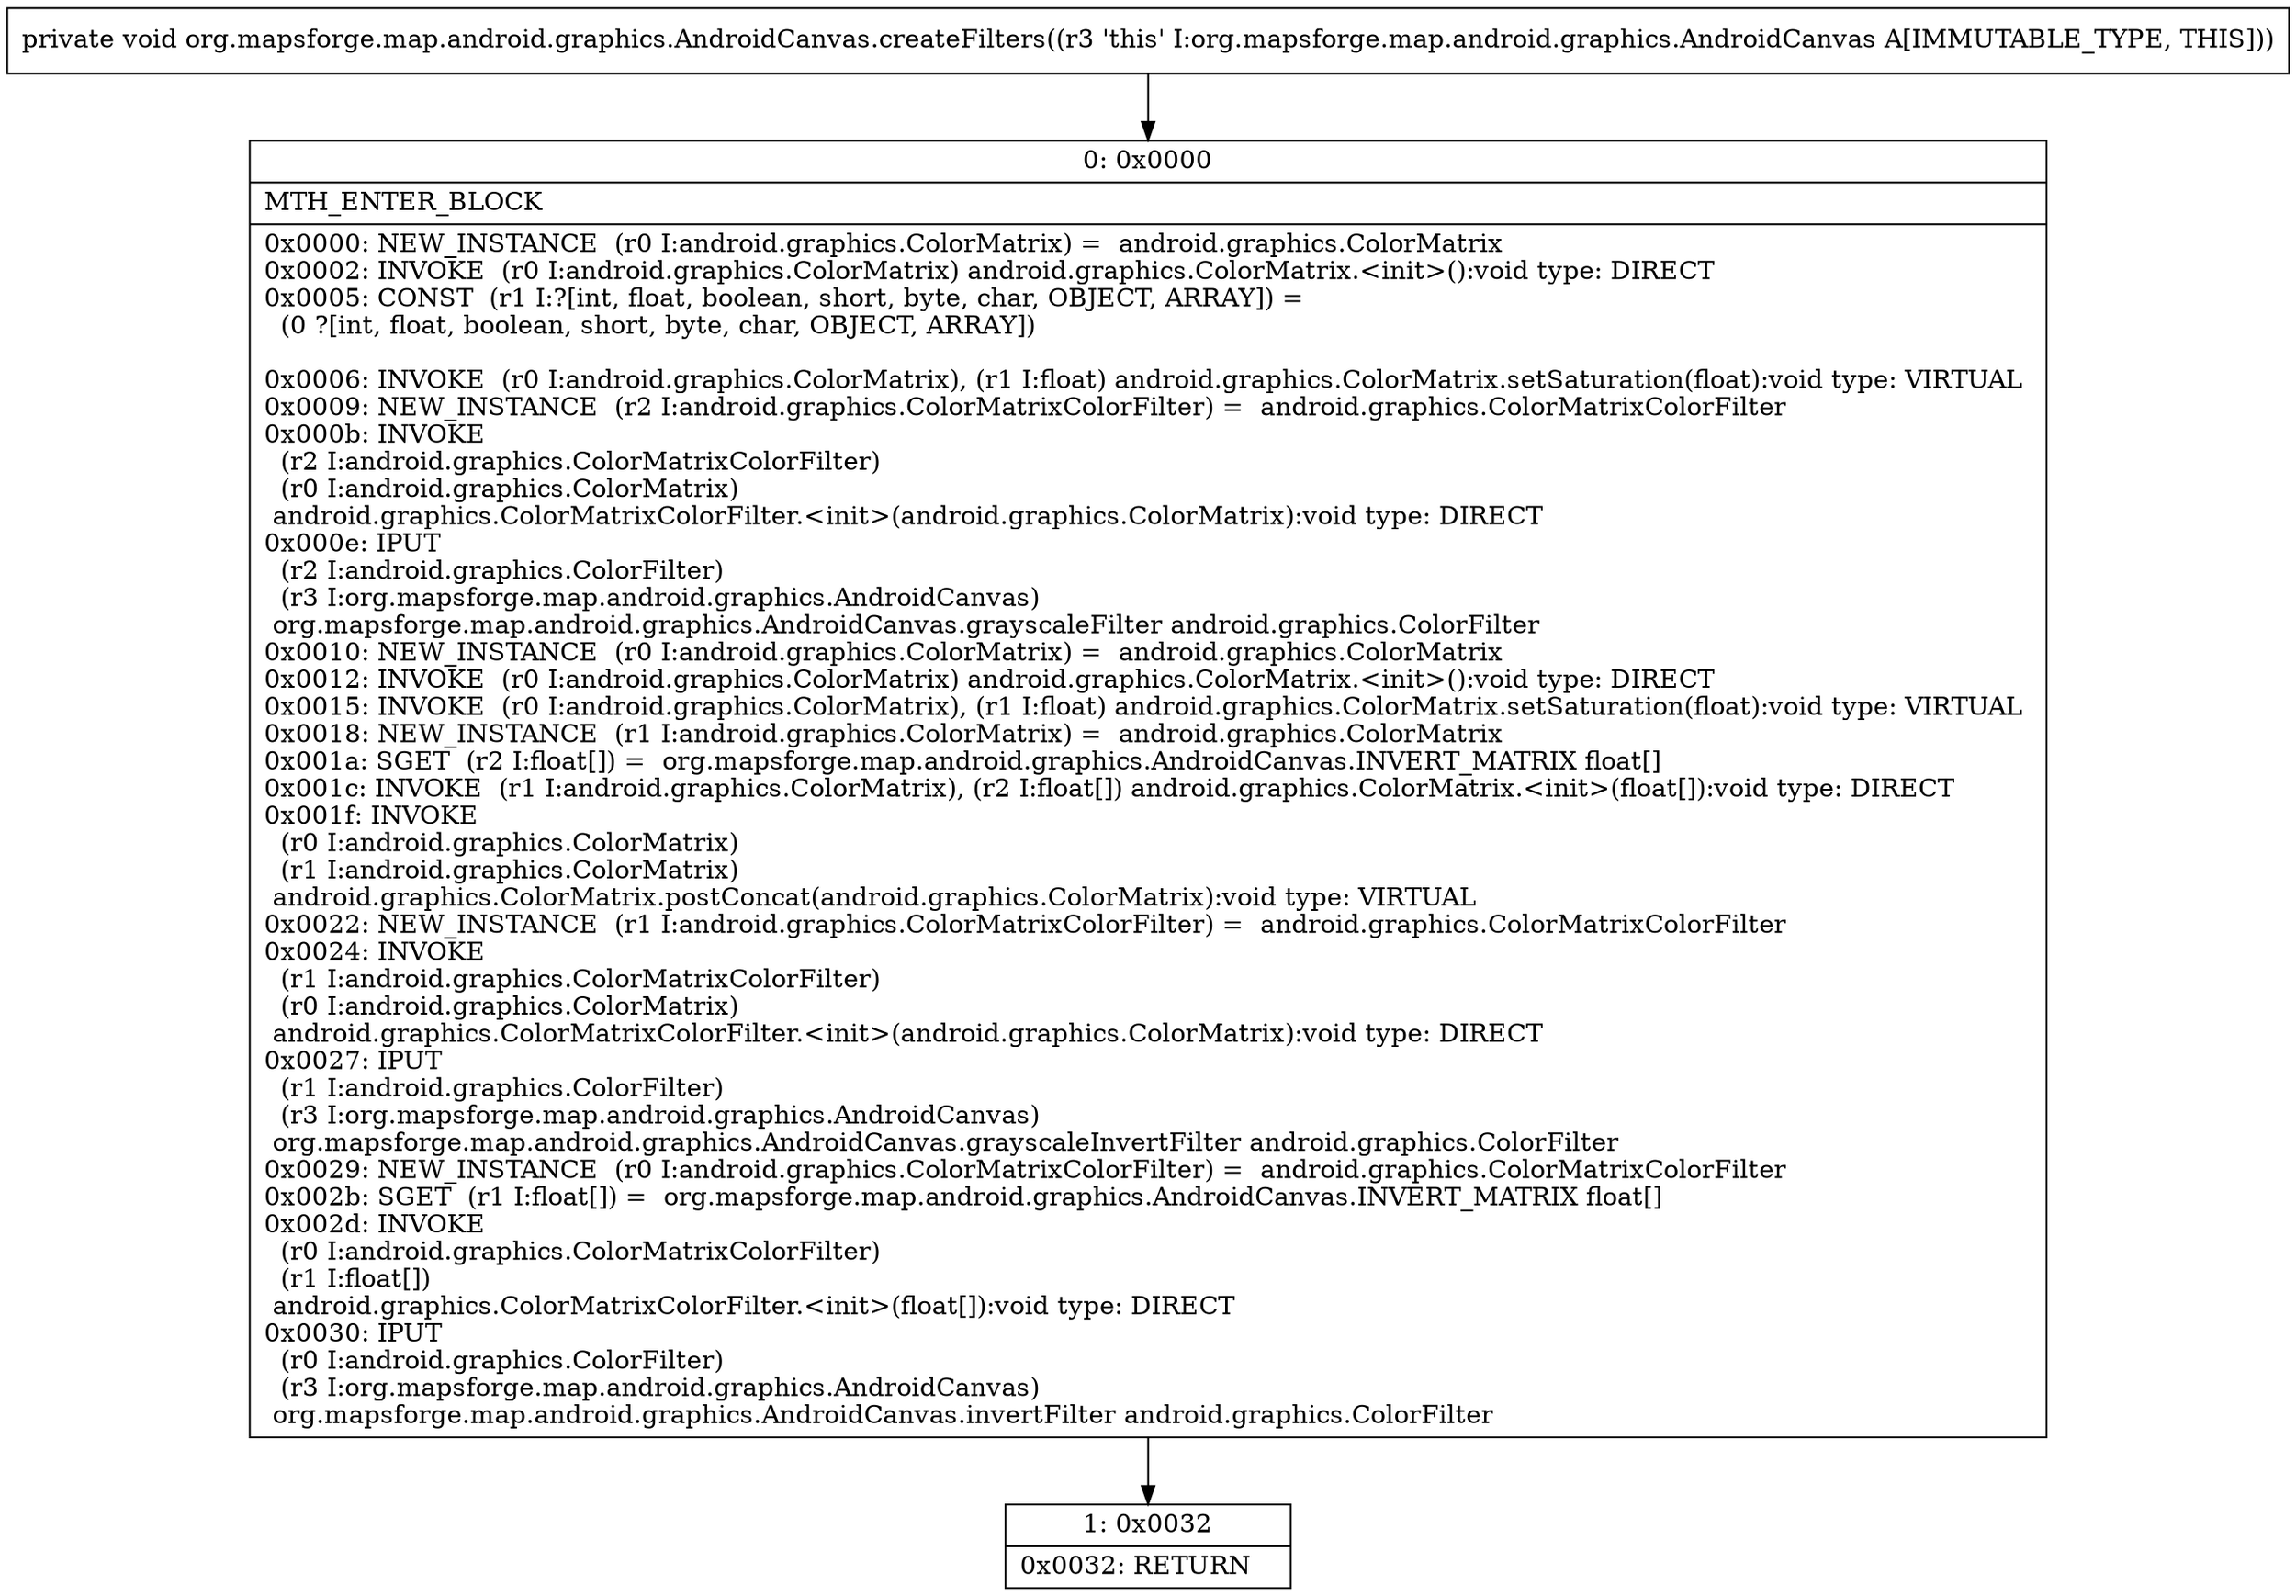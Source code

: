 digraph "CFG fororg.mapsforge.map.android.graphics.AndroidCanvas.createFilters()V" {
Node_0 [shape=record,label="{0\:\ 0x0000|MTH_ENTER_BLOCK\l|0x0000: NEW_INSTANCE  (r0 I:android.graphics.ColorMatrix) =  android.graphics.ColorMatrix \l0x0002: INVOKE  (r0 I:android.graphics.ColorMatrix) android.graphics.ColorMatrix.\<init\>():void type: DIRECT \l0x0005: CONST  (r1 I:?[int, float, boolean, short, byte, char, OBJECT, ARRAY]) = \l  (0 ?[int, float, boolean, short, byte, char, OBJECT, ARRAY])\l \l0x0006: INVOKE  (r0 I:android.graphics.ColorMatrix), (r1 I:float) android.graphics.ColorMatrix.setSaturation(float):void type: VIRTUAL \l0x0009: NEW_INSTANCE  (r2 I:android.graphics.ColorMatrixColorFilter) =  android.graphics.ColorMatrixColorFilter \l0x000b: INVOKE  \l  (r2 I:android.graphics.ColorMatrixColorFilter)\l  (r0 I:android.graphics.ColorMatrix)\l android.graphics.ColorMatrixColorFilter.\<init\>(android.graphics.ColorMatrix):void type: DIRECT \l0x000e: IPUT  \l  (r2 I:android.graphics.ColorFilter)\l  (r3 I:org.mapsforge.map.android.graphics.AndroidCanvas)\l org.mapsforge.map.android.graphics.AndroidCanvas.grayscaleFilter android.graphics.ColorFilter \l0x0010: NEW_INSTANCE  (r0 I:android.graphics.ColorMatrix) =  android.graphics.ColorMatrix \l0x0012: INVOKE  (r0 I:android.graphics.ColorMatrix) android.graphics.ColorMatrix.\<init\>():void type: DIRECT \l0x0015: INVOKE  (r0 I:android.graphics.ColorMatrix), (r1 I:float) android.graphics.ColorMatrix.setSaturation(float):void type: VIRTUAL \l0x0018: NEW_INSTANCE  (r1 I:android.graphics.ColorMatrix) =  android.graphics.ColorMatrix \l0x001a: SGET  (r2 I:float[]) =  org.mapsforge.map.android.graphics.AndroidCanvas.INVERT_MATRIX float[] \l0x001c: INVOKE  (r1 I:android.graphics.ColorMatrix), (r2 I:float[]) android.graphics.ColorMatrix.\<init\>(float[]):void type: DIRECT \l0x001f: INVOKE  \l  (r0 I:android.graphics.ColorMatrix)\l  (r1 I:android.graphics.ColorMatrix)\l android.graphics.ColorMatrix.postConcat(android.graphics.ColorMatrix):void type: VIRTUAL \l0x0022: NEW_INSTANCE  (r1 I:android.graphics.ColorMatrixColorFilter) =  android.graphics.ColorMatrixColorFilter \l0x0024: INVOKE  \l  (r1 I:android.graphics.ColorMatrixColorFilter)\l  (r0 I:android.graphics.ColorMatrix)\l android.graphics.ColorMatrixColorFilter.\<init\>(android.graphics.ColorMatrix):void type: DIRECT \l0x0027: IPUT  \l  (r1 I:android.graphics.ColorFilter)\l  (r3 I:org.mapsforge.map.android.graphics.AndroidCanvas)\l org.mapsforge.map.android.graphics.AndroidCanvas.grayscaleInvertFilter android.graphics.ColorFilter \l0x0029: NEW_INSTANCE  (r0 I:android.graphics.ColorMatrixColorFilter) =  android.graphics.ColorMatrixColorFilter \l0x002b: SGET  (r1 I:float[]) =  org.mapsforge.map.android.graphics.AndroidCanvas.INVERT_MATRIX float[] \l0x002d: INVOKE  \l  (r0 I:android.graphics.ColorMatrixColorFilter)\l  (r1 I:float[])\l android.graphics.ColorMatrixColorFilter.\<init\>(float[]):void type: DIRECT \l0x0030: IPUT  \l  (r0 I:android.graphics.ColorFilter)\l  (r3 I:org.mapsforge.map.android.graphics.AndroidCanvas)\l org.mapsforge.map.android.graphics.AndroidCanvas.invertFilter android.graphics.ColorFilter \l}"];
Node_1 [shape=record,label="{1\:\ 0x0032|0x0032: RETURN   \l}"];
MethodNode[shape=record,label="{private void org.mapsforge.map.android.graphics.AndroidCanvas.createFilters((r3 'this' I:org.mapsforge.map.android.graphics.AndroidCanvas A[IMMUTABLE_TYPE, THIS])) }"];
MethodNode -> Node_0;
Node_0 -> Node_1;
}

